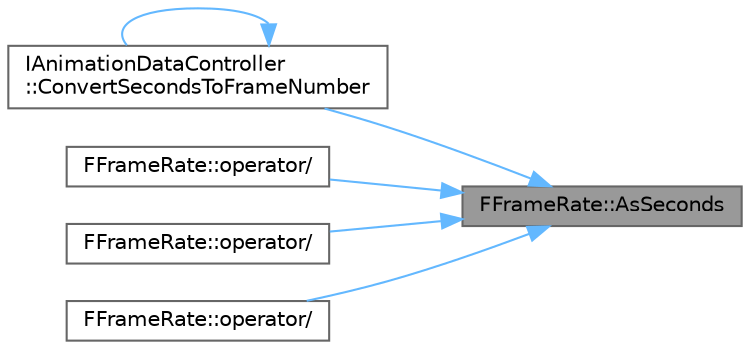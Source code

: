 digraph "FFrameRate::AsSeconds"
{
 // INTERACTIVE_SVG=YES
 // LATEX_PDF_SIZE
  bgcolor="transparent";
  edge [fontname=Helvetica,fontsize=10,labelfontname=Helvetica,labelfontsize=10];
  node [fontname=Helvetica,fontsize=10,shape=box,height=0.2,width=0.4];
  rankdir="RL";
  Node1 [id="Node000001",label="FFrameRate::AsSeconds",height=0.2,width=0.4,color="gray40", fillcolor="grey60", style="filled", fontcolor="black",tooltip="Convert the specified frame number to a floating-point number of seconds based on this framerate."];
  Node1 -> Node2 [id="edge1_Node000001_Node000002",dir="back",color="steelblue1",style="solid",tooltip=" "];
  Node2 [id="Node000002",label="IAnimationDataController\l::ConvertSecondsToFrameNumber",height=0.2,width=0.4,color="grey40", fillcolor="white", style="filled",URL="$d5/db0/classIAnimationDataController.html#abebbfa3861c656280cae01ae48505a86",tooltip="Returns the final frame number calculating according to the Model its frame-rate, additionally output..."];
  Node2 -> Node2 [id="edge2_Node000002_Node000002",dir="back",color="steelblue1",style="solid",tooltip=" "];
  Node1 -> Node3 [id="edge3_Node000001_Node000003",dir="back",color="steelblue1",style="solid",tooltip=" "];
  Node3 [id="Node000003",label="FFrameRate::operator/",height=0.2,width=0.4,color="grey40", fillcolor="white", style="filled",URL="$df/d97/structFFrameRate.html#ab05aea906ea5838cb44fe4a0f6d6fdc7",tooltip=" "];
  Node1 -> Node4 [id="edge4_Node000001_Node000004",dir="back",color="steelblue1",style="solid",tooltip=" "];
  Node4 [id="Node000004",label="FFrameRate::operator/",height=0.2,width=0.4,color="grey40", fillcolor="white", style="filled",URL="$df/d97/structFFrameRate.html#a2563ca6c2900f692eb8c9a6b14ff36b7",tooltip=" "];
  Node1 -> Node5 [id="edge5_Node000001_Node000005",dir="back",color="steelblue1",style="solid",tooltip=" "];
  Node5 [id="Node000005",label="FFrameRate::operator/",height=0.2,width=0.4,color="grey40", fillcolor="white", style="filled",URL="$df/d97/structFFrameRate.html#a6979ed6934e50a1849395d08d0443235",tooltip=" "];
}
